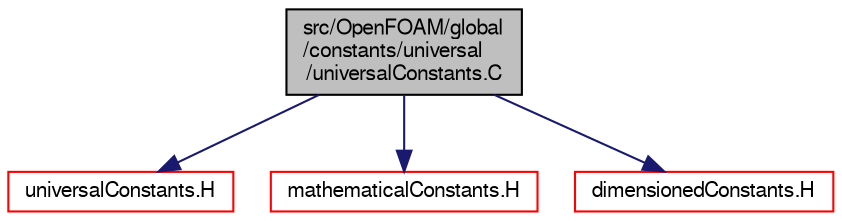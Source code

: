 digraph "src/OpenFOAM/global/constants/universal/universalConstants.C"
{
  bgcolor="transparent";
  edge [fontname="FreeSans",fontsize="10",labelfontname="FreeSans",labelfontsize="10"];
  node [fontname="FreeSans",fontsize="10",shape=record];
  Node0 [label="src/OpenFOAM/global\l/constants/universal\l/universalConstants.C",height=0.2,width=0.4,color="black", fillcolor="grey75", style="filled", fontcolor="black"];
  Node0 -> Node1 [color="midnightblue",fontsize="10",style="solid",fontname="FreeSans"];
  Node1 [label="universalConstants.H",height=0.2,width=0.4,color="red",URL="$a10250.html"];
  Node0 -> Node99 [color="midnightblue",fontsize="10",style="solid",fontname="FreeSans"];
  Node99 [label="mathematicalConstants.H",height=0.2,width=0.4,color="red",URL="$a10238.html"];
  Node0 -> Node100 [color="midnightblue",fontsize="10",style="solid",fontname="FreeSans"];
  Node100 [label="dimensionedConstants.H",height=0.2,width=0.4,color="red",URL="$a10223.html",tooltip="Dictionary reading and supplying the dimensioned constants used within OpenFOAM, particularly for the..."];
}
